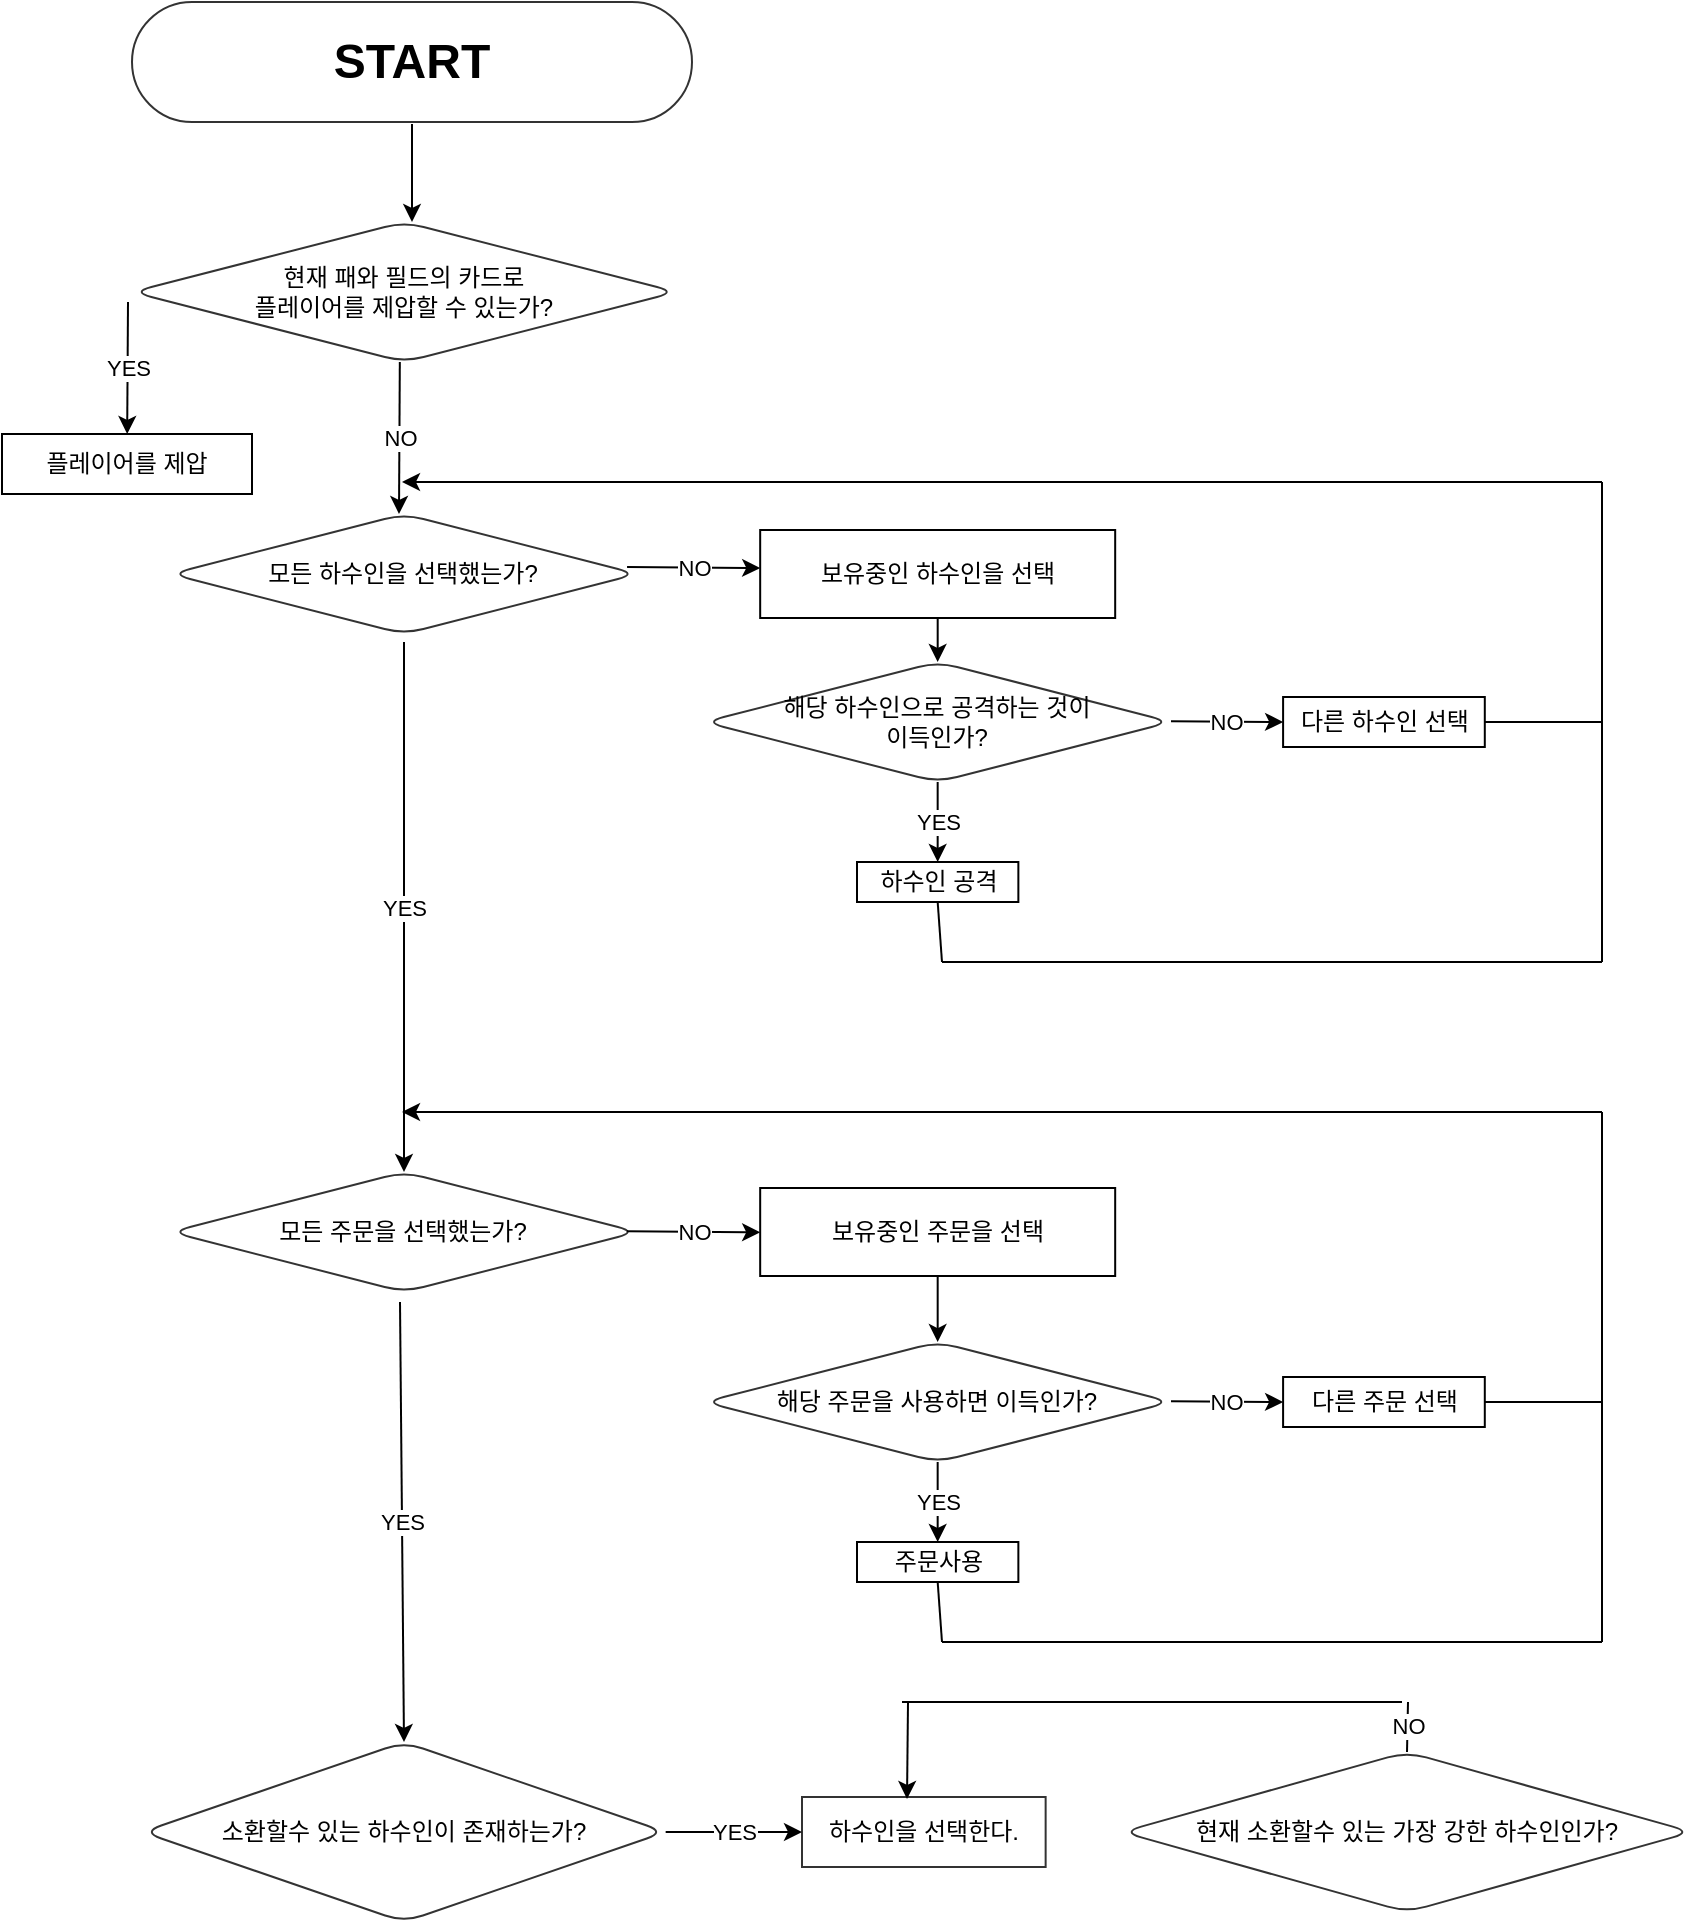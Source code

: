 <mxfile version="14.4.9" type="github">
  <diagram id="4cKAdu8nWia-SeCUqdoe" name="Page-1">
    <mxGraphModel dx="474" dy="254" grid="1" gridSize="10" guides="1" tooltips="1" connect="1" arrows="1" fold="1" page="1" pageScale="1" pageWidth="827" pageHeight="2000" math="0" shadow="0">
      <root>
        <mxCell id="0" />
        <mxCell id="1" parent="0" />
        <mxCell id="g4oUFbZknNhTbgNnMIni-2" value="&lt;h1&gt;START&lt;/h1&gt;" style="rounded=1;whiteSpace=wrap;html=1;opacity=80;glass=0;perimeterSpacing=7;arcSize=50;" parent="1" vertex="1">
          <mxGeometry x="75" y="30" width="280" height="60" as="geometry" />
        </mxCell>
        <mxCell id="g4oUFbZknNhTbgNnMIni-3" value="현재 패와 필드의 카드로 &lt;br&gt;플레이어를 제압할 수 있는가?" style="rhombus;whiteSpace=wrap;html=1;rounded=1;glass=0;opacity=80;spacing=0;" parent="1" vertex="1">
          <mxGeometry x="75" y="140" width="272.22" height="70" as="geometry" />
        </mxCell>
        <mxCell id="g4oUFbZknNhTbgNnMIni-4" value="YES" style="endArrow=classic;html=1;" parent="1" target="g4oUFbZknNhTbgNnMIni-6" edge="1">
          <mxGeometry width="50" height="50" relative="1" as="geometry">
            <mxPoint x="73" y="180" as="sourcePoint" />
            <mxPoint x="75" y="246" as="targetPoint" />
          </mxGeometry>
        </mxCell>
        <mxCell id="g4oUFbZknNhTbgNnMIni-5" value="" style="endArrow=classic;html=1;" parent="1" edge="1">
          <mxGeometry width="50" height="50" relative="1" as="geometry">
            <mxPoint x="215" y="91" as="sourcePoint" />
            <mxPoint x="215" y="140" as="targetPoint" />
          </mxGeometry>
        </mxCell>
        <mxCell id="g4oUFbZknNhTbgNnMIni-6" value="플레이어를 제압" style="rounded=0;whiteSpace=wrap;html=1;" parent="1" vertex="1">
          <mxGeometry x="10" y="246" width="125" height="30" as="geometry" />
        </mxCell>
        <mxCell id="g4oUFbZknNhTbgNnMIni-7" value="NO" style="endArrow=classic;html=1;" parent="1" edge="1">
          <mxGeometry width="50" height="50" relative="1" as="geometry">
            <mxPoint x="208.91" y="210" as="sourcePoint" />
            <mxPoint x="208.5" y="286" as="targetPoint" />
          </mxGeometry>
        </mxCell>
        <mxCell id="g4oUFbZknNhTbgNnMIni-9" value="해당 하수인으로 공격하는 것이 &lt;br&gt;이득인가?" style="rhombus;whiteSpace=wrap;html=1;rounded=1;glass=0;opacity=80;spacing=0;" parent="1" vertex="1">
          <mxGeometry x="361.17" y="360" width="233.33" height="60" as="geometry" />
        </mxCell>
        <mxCell id="g4oUFbZknNhTbgNnMIni-10" value="YES" style="endArrow=classic;html=1;entryX=0.5;entryY=0;entryDx=0;entryDy=0;exitX=0.5;exitY=1;exitDx=0;exitDy=0;" parent="1" source="g4oUFbZknNhTbgNnMIni-9" target="g4oUFbZknNhTbgNnMIni-11" edge="1">
          <mxGeometry width="50" height="50" relative="1" as="geometry">
            <mxPoint x="66" y="508" as="sourcePoint" />
            <mxPoint x="66.625" y="618" as="targetPoint" />
          </mxGeometry>
        </mxCell>
        <mxCell id="g4oUFbZknNhTbgNnMIni-11" value="하수인 공격" style="rounded=0;whiteSpace=wrap;html=1;" parent="1" vertex="1">
          <mxGeometry x="437.5" y="460" width="80.68" height="20" as="geometry" />
        </mxCell>
        <mxCell id="g4oUFbZknNhTbgNnMIni-12" value="보유중인 하수인을 선택" style="rounded=0;whiteSpace=wrap;html=1;" parent="1" vertex="1">
          <mxGeometry x="389.09" y="294" width="177.5" height="44" as="geometry" />
        </mxCell>
        <mxCell id="g4oUFbZknNhTbgNnMIni-14" value="모든 하수인을 선택했는가?" style="rhombus;whiteSpace=wrap;html=1;rounded=1;glass=0;opacity=80;spacing=0;" parent="1" vertex="1">
          <mxGeometry x="94.34" y="286" width="233.32" height="60" as="geometry" />
        </mxCell>
        <mxCell id="g4oUFbZknNhTbgNnMIni-21" value="" style="endArrow=classic;html=1;entryX=0.5;entryY=0;entryDx=0;entryDy=0;exitX=0.5;exitY=1;exitDx=0;exitDy=0;" parent="1" source="g4oUFbZknNhTbgNnMIni-12" target="g4oUFbZknNhTbgNnMIni-9" edge="1">
          <mxGeometry width="50" height="50" relative="1" as="geometry">
            <mxPoint x="8.5" y="566" as="sourcePoint" />
            <mxPoint x="58.5" y="516" as="targetPoint" />
          </mxGeometry>
        </mxCell>
        <mxCell id="g4oUFbZknNhTbgNnMIni-22" value="NO" style="endArrow=classic;html=1;exitX=0.978;exitY=0.442;exitDx=0;exitDy=0;exitPerimeter=0;" parent="1" source="g4oUFbZknNhTbgNnMIni-14" edge="1">
          <mxGeometry width="50" height="50" relative="1" as="geometry">
            <mxPoint x="210.5" y="346" as="sourcePoint" />
            <mxPoint x="389.09" y="313" as="targetPoint" />
          </mxGeometry>
        </mxCell>
        <mxCell id="g4oUFbZknNhTbgNnMIni-25" value="다른 하수인 선택" style="rounded=0;whiteSpace=wrap;html=1;" parent="1" vertex="1">
          <mxGeometry x="650.55" y="377.5" width="100.85" height="25" as="geometry" />
        </mxCell>
        <mxCell id="g4oUFbZknNhTbgNnMIni-36" value="NO" style="endArrow=classic;html=1;exitX=0.978;exitY=0.442;exitDx=0;exitDy=0;exitPerimeter=0;" parent="1" edge="1">
          <mxGeometry width="50" height="50" relative="1" as="geometry">
            <mxPoint x="594.497" y="389.58" as="sourcePoint" />
            <mxPoint x="650.55" y="390" as="targetPoint" />
          </mxGeometry>
        </mxCell>
        <mxCell id="g4oUFbZknNhTbgNnMIni-37" value="" style="endArrow=none;html=1;exitX=0.5;exitY=1;exitDx=0;exitDy=0;" parent="1" source="g4oUFbZknNhTbgNnMIni-11" edge="1">
          <mxGeometry width="50" height="50" relative="1" as="geometry">
            <mxPoint x="550" y="420" as="sourcePoint" />
            <mxPoint x="480" y="510" as="targetPoint" />
          </mxGeometry>
        </mxCell>
        <mxCell id="g4oUFbZknNhTbgNnMIni-38" value="" style="endArrow=none;html=1;" parent="1" edge="1">
          <mxGeometry width="50" height="50" relative="1" as="geometry">
            <mxPoint x="480" y="510" as="sourcePoint" />
            <mxPoint x="810" y="510" as="targetPoint" />
          </mxGeometry>
        </mxCell>
        <mxCell id="g4oUFbZknNhTbgNnMIni-39" value="" style="endArrow=none;html=1;" parent="1" edge="1">
          <mxGeometry width="50" height="50" relative="1" as="geometry">
            <mxPoint x="810" y="270" as="sourcePoint" />
            <mxPoint x="810" y="510" as="targetPoint" />
          </mxGeometry>
        </mxCell>
        <mxCell id="g4oUFbZknNhTbgNnMIni-42" value="" style="endArrow=classic;html=1;" parent="1" edge="1">
          <mxGeometry width="50" height="50" relative="1" as="geometry">
            <mxPoint x="810" y="270" as="sourcePoint" />
            <mxPoint x="210" y="270" as="targetPoint" />
          </mxGeometry>
        </mxCell>
        <mxCell id="g4oUFbZknNhTbgNnMIni-43" value="" style="endArrow=none;html=1;exitX=1;exitY=0.5;exitDx=0;exitDy=0;" parent="1" source="g4oUFbZknNhTbgNnMIni-25" edge="1">
          <mxGeometry width="50" height="50" relative="1" as="geometry">
            <mxPoint x="750" y="440" as="sourcePoint" />
            <mxPoint x="810" y="390" as="targetPoint" />
          </mxGeometry>
        </mxCell>
        <mxCell id="g4oUFbZknNhTbgNnMIni-45" value="YES" style="endArrow=classic;html=1;entryX=0.5;entryY=0;entryDx=0;entryDy=0;" parent="1" target="g4oUFbZknNhTbgNnMIni-46" edge="1">
          <mxGeometry width="50" height="50" relative="1" as="geometry">
            <mxPoint x="211" y="350" as="sourcePoint" />
            <mxPoint x="210.59" y="420" as="targetPoint" />
          </mxGeometry>
        </mxCell>
        <mxCell id="g4oUFbZknNhTbgNnMIni-46" value="모든 주문을 선택했는가?" style="rhombus;whiteSpace=wrap;html=1;rounded=1;glass=0;opacity=80;spacing=0;" parent="1" vertex="1">
          <mxGeometry x="94.34" y="615" width="233.32" height="60" as="geometry" />
        </mxCell>
        <mxCell id="g4oUFbZknNhTbgNnMIni-48" value="보유중인 주문을 선택" style="rounded=0;whiteSpace=wrap;html=1;" parent="1" vertex="1">
          <mxGeometry x="389.09" y="623" width="177.5" height="44" as="geometry" />
        </mxCell>
        <mxCell id="g4oUFbZknNhTbgNnMIni-49" value="NO" style="endArrow=classic;html=1;exitX=0.978;exitY=0.442;exitDx=0;exitDy=0;exitPerimeter=0;" parent="1" edge="1">
          <mxGeometry width="50" height="50" relative="1" as="geometry">
            <mxPoint x="322.527" y="644.66" as="sourcePoint" />
            <mxPoint x="389.09" y="645.14" as="targetPoint" />
          </mxGeometry>
        </mxCell>
        <mxCell id="g4oUFbZknNhTbgNnMIni-50" value="해당 주문을 사용하면 이득인가?" style="rhombus;whiteSpace=wrap;html=1;rounded=1;glass=0;opacity=80;spacing=0;" parent="1" vertex="1">
          <mxGeometry x="361.17" y="700" width="233.33" height="60" as="geometry" />
        </mxCell>
        <mxCell id="g4oUFbZknNhTbgNnMIni-51" value="YES" style="endArrow=classic;html=1;entryX=0.5;entryY=0;entryDx=0;entryDy=0;exitX=0.5;exitY=1;exitDx=0;exitDy=0;" parent="1" source="g4oUFbZknNhTbgNnMIni-50" target="g4oUFbZknNhTbgNnMIni-52" edge="1">
          <mxGeometry width="50" height="50" relative="1" as="geometry">
            <mxPoint x="66" y="848" as="sourcePoint" />
            <mxPoint x="66.625" y="958" as="targetPoint" />
          </mxGeometry>
        </mxCell>
        <mxCell id="g4oUFbZknNhTbgNnMIni-52" value="주문사용" style="rounded=0;whiteSpace=wrap;html=1;" parent="1" vertex="1">
          <mxGeometry x="437.5" y="800" width="80.68" height="20" as="geometry" />
        </mxCell>
        <mxCell id="g4oUFbZknNhTbgNnMIni-53" value="다른 주문 선택" style="rounded=0;whiteSpace=wrap;html=1;" parent="1" vertex="1">
          <mxGeometry x="650.55" y="717.5" width="100.85" height="25" as="geometry" />
        </mxCell>
        <mxCell id="g4oUFbZknNhTbgNnMIni-54" value="NO" style="endArrow=classic;html=1;exitX=0.978;exitY=0.442;exitDx=0;exitDy=0;exitPerimeter=0;" parent="1" edge="1">
          <mxGeometry width="50" height="50" relative="1" as="geometry">
            <mxPoint x="594.497" y="729.58" as="sourcePoint" />
            <mxPoint x="650.55" y="730.0" as="targetPoint" />
          </mxGeometry>
        </mxCell>
        <mxCell id="g4oUFbZknNhTbgNnMIni-55" value="" style="endArrow=none;html=1;exitX=0.5;exitY=1;exitDx=0;exitDy=0;" parent="1" source="g4oUFbZknNhTbgNnMIni-52" edge="1">
          <mxGeometry width="50" height="50" relative="1" as="geometry">
            <mxPoint x="550" y="760" as="sourcePoint" />
            <mxPoint x="480" y="850" as="targetPoint" />
          </mxGeometry>
        </mxCell>
        <mxCell id="g4oUFbZknNhTbgNnMIni-56" value="" style="endArrow=none;html=1;" parent="1" edge="1">
          <mxGeometry width="50" height="50" relative="1" as="geometry">
            <mxPoint x="480" y="850" as="sourcePoint" />
            <mxPoint x="810" y="850" as="targetPoint" />
          </mxGeometry>
        </mxCell>
        <mxCell id="g4oUFbZknNhTbgNnMIni-57" value="" style="endArrow=none;html=1;" parent="1" edge="1">
          <mxGeometry width="50" height="50" relative="1" as="geometry">
            <mxPoint x="810" y="585" as="sourcePoint" />
            <mxPoint x="810" y="850" as="targetPoint" />
          </mxGeometry>
        </mxCell>
        <mxCell id="g4oUFbZknNhTbgNnMIni-58" value="" style="endArrow=classic;html=1;" parent="1" edge="1">
          <mxGeometry width="50" height="50" relative="1" as="geometry">
            <mxPoint x="810" y="585" as="sourcePoint" />
            <mxPoint x="210" y="585" as="targetPoint" />
          </mxGeometry>
        </mxCell>
        <mxCell id="g4oUFbZknNhTbgNnMIni-59" value="" style="endArrow=none;html=1;exitX=1;exitY=0.5;exitDx=0;exitDy=0;" parent="1" source="g4oUFbZknNhTbgNnMIni-53" edge="1">
          <mxGeometry width="50" height="50" relative="1" as="geometry">
            <mxPoint x="750" y="780" as="sourcePoint" />
            <mxPoint x="810" y="730.0" as="targetPoint" />
          </mxGeometry>
        </mxCell>
        <mxCell id="g4oUFbZknNhTbgNnMIni-62" value="" style="endArrow=classic;html=1;exitX=0.5;exitY=1;exitDx=0;exitDy=0;" parent="1" source="g4oUFbZknNhTbgNnMIni-48" target="g4oUFbZknNhTbgNnMIni-50" edge="1">
          <mxGeometry width="50" height="50" relative="1" as="geometry">
            <mxPoint x="440" y="590" as="sourcePoint" />
            <mxPoint x="490" y="540" as="targetPoint" />
          </mxGeometry>
        </mxCell>
        <mxCell id="g4oUFbZknNhTbgNnMIni-63" value="YES" style="endArrow=classic;html=1;entryX=0.5;entryY=0;entryDx=0;entryDy=0;" parent="1" edge="1" target="LpWBtAVl-2Sken_FvuLC-1">
          <mxGeometry width="50" height="50" relative="1" as="geometry">
            <mxPoint x="209" y="680" as="sourcePoint" />
            <mxPoint x="208.965" y="864.984" as="targetPoint" />
          </mxGeometry>
        </mxCell>
        <mxCell id="LpWBtAVl-2Sken_FvuLC-1" value="소환할수 있는 하수인이 존재하는가?" style="rhombus;whiteSpace=wrap;html=1;rounded=1;glass=0;opacity=80;spacing=0;" vertex="1" parent="1">
          <mxGeometry x="80.17" y="900" width="261.66" height="90" as="geometry" />
        </mxCell>
        <mxCell id="LpWBtAVl-2Sken_FvuLC-3" value="YES" style="endArrow=classic;html=1;exitX=1;exitY=0.5;exitDx=0;exitDy=0;entryX=0;entryY=0.5;entryDx=0;entryDy=0;" edge="1" parent="1" source="LpWBtAVl-2Sken_FvuLC-1" target="LpWBtAVl-2Sken_FvuLC-10">
          <mxGeometry width="50" height="50" relative="1" as="geometry">
            <mxPoint x="340" y="940" as="sourcePoint" />
            <mxPoint x="385" y="945" as="targetPoint" />
          </mxGeometry>
        </mxCell>
        <mxCell id="LpWBtAVl-2Sken_FvuLC-5" value="현재 소환할수 있는 가장 강한 하수인인가?" style="rhombus;whiteSpace=wrap;html=1;rounded=1;glass=0;opacity=80;spacing=0;" vertex="1" parent="1">
          <mxGeometry x="570" y="905" width="285" height="80" as="geometry" />
        </mxCell>
        <mxCell id="LpWBtAVl-2Sken_FvuLC-10" value="하수인을 선택한다." style="rounded=0;whiteSpace=wrap;html=1;glass=0;opacity=80;" vertex="1" parent="1">
          <mxGeometry x="410" y="927.5" width="121.82" height="35" as="geometry" />
        </mxCell>
        <mxCell id="LpWBtAVl-2Sken_FvuLC-12" value="" style="endArrow=classic;html=1;entryX=0.431;entryY=0.028;entryDx=0;entryDy=0;entryPerimeter=0;" edge="1" parent="1" target="LpWBtAVl-2Sken_FvuLC-10">
          <mxGeometry width="50" height="50" relative="1" as="geometry">
            <mxPoint x="463" y="880" as="sourcePoint" />
            <mxPoint x="350" y="920" as="targetPoint" />
          </mxGeometry>
        </mxCell>
        <mxCell id="LpWBtAVl-2Sken_FvuLC-13" value="NO" style="endArrow=none;html=1;entryX=0.5;entryY=0;entryDx=0;entryDy=0;" edge="1" parent="1" target="LpWBtAVl-2Sken_FvuLC-5">
          <mxGeometry width="50" height="50" relative="1" as="geometry">
            <mxPoint x="713" y="880" as="sourcePoint" />
            <mxPoint x="350" y="920" as="targetPoint" />
          </mxGeometry>
        </mxCell>
        <mxCell id="LpWBtAVl-2Sken_FvuLC-14" value="" style="endArrow=none;html=1;" edge="1" parent="1">
          <mxGeometry width="50" height="50" relative="1" as="geometry">
            <mxPoint x="460" y="880" as="sourcePoint" />
            <mxPoint x="710" y="880" as="targetPoint" />
          </mxGeometry>
        </mxCell>
      </root>
    </mxGraphModel>
  </diagram>
</mxfile>
